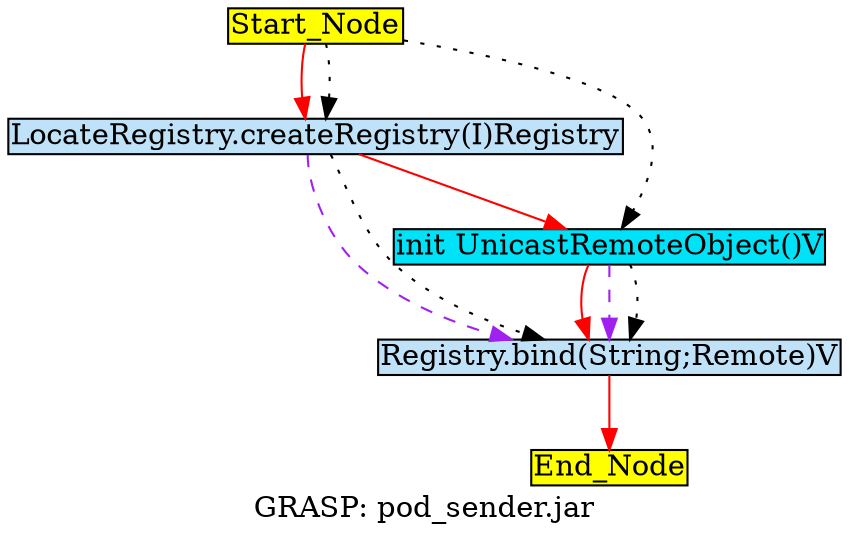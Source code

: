 digraph G {
	graph[label="GRASP: pod_sender.jar"];	node[style=filled,fillcolor ="white",shape=box,margin=0.02,width=0,height=0];
	"Start_Node"[fillcolor ="yellow",style="filled" ];
	"Start_Node"[fillcolor ="yellow",style="filled" ];
	"Registry.bind(String;Remote)V"[fillcolor ="#c0e2f8",style="filled" ];
	"LocateRegistry.createRegistry(I)Registry"[fillcolor ="#c0e2f8",style="filled" ];
	"End_Node"[fillcolor ="yellow",style="filled" ];
	"init UnicastRemoteObject()V"[fillcolor ="#00e2f8",style="filled" ];
	"Start_Node" -> "LocateRegistry.createRegistry(I)Registry"[color="red",style=solid];
	"Start_Node" -> "LocateRegistry.createRegistry(I)Registry"[color="black",style=dotted];
	"Start_Node" -> "init UnicastRemoteObject()V"[color="black",style=dotted];
	"Registry.bind(String;Remote)V" -> "End_Node"[color="red",style=solid];
	"LocateRegistry.createRegistry(I)Registry" -> "Registry.bind(String;Remote)V"[color="purple",style=dashed];
	"LocateRegistry.createRegistry(I)Registry" -> "Registry.bind(String;Remote)V"[color="black",style=dotted];
	"LocateRegistry.createRegistry(I)Registry" -> "init UnicastRemoteObject()V"[color="red",style=solid];
	"init UnicastRemoteObject()V" -> "Registry.bind(String;Remote)V"[color="red",style=solid];
	"init UnicastRemoteObject()V" -> "Registry.bind(String;Remote)V"[color="purple",style=dashed];
	"init UnicastRemoteObject()V" -> "Registry.bind(String;Remote)V"[color="black",style=dotted];
}
